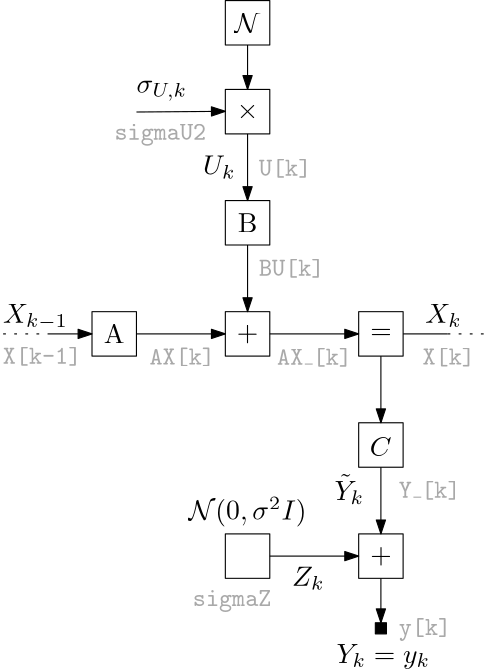 <?xml version="1.0"?>
<!DOCTYPE ipe SYSTEM "ipe.dtd">
<ipe version="70218" creator="Ipe 7.2.28">
<info created="D:20220715071431" modified="D:20240305134433"/>
<ipestyle name="basic">
<symbol name="arrow/arc(spx)">
<path stroke="sym-stroke" fill="sym-stroke" pen="sym-pen">
0 0 m
-1 0.333 l
-1 -0.333 l
h
</path>
</symbol>
<symbol name="arrow/farc(spx)">
<path stroke="sym-stroke" fill="white" pen="sym-pen">
0 0 m
-1 0.333 l
-1 -0.333 l
h
</path>
</symbol>
<symbol name="arrow/ptarc(spx)">
<path stroke="sym-stroke" fill="sym-stroke" pen="sym-pen">
0 0 m
-1 0.333 l
-0.8 0 l
-1 -0.333 l
h
</path>
</symbol>
<symbol name="arrow/fptarc(spx)">
<path stroke="sym-stroke" fill="white" pen="sym-pen">
0 0 m
-1 0.333 l
-0.8 0 l
-1 -0.333 l
h
</path>
</symbol>
<symbol name="mark/circle(sx)" transformations="translations">
<path fill="sym-stroke">
0.6 0 0 0.6 0 0 e
0.4 0 0 0.4 0 0 e
</path>
</symbol>
<symbol name="mark/disk(sx)" transformations="translations">
<path fill="sym-stroke">
0.6 0 0 0.6 0 0 e
</path>
</symbol>
<symbol name="mark/fdisk(sfx)" transformations="translations">
<group>
<path fill="sym-fill">
0.5 0 0 0.5 0 0 e
</path>
<path fill="sym-stroke" fillrule="eofill">
0.6 0 0 0.6 0 0 e
0.4 0 0 0.4 0 0 e
</path>
</group>
</symbol>
<symbol name="mark/box(sx)" transformations="translations">
<path fill="sym-stroke" fillrule="eofill">
-0.6 -0.6 m
0.6 -0.6 l
0.6 0.6 l
-0.6 0.6 l
h
-0.4 -0.4 m
0.4 -0.4 l
0.4 0.4 l
-0.4 0.4 l
h
</path>
</symbol>
<symbol name="mark/square(sx)" transformations="translations">
<path fill="sym-stroke">
-0.6 -0.6 m
0.6 -0.6 l
0.6 0.6 l
-0.6 0.6 l
h
</path>
</symbol>
<symbol name="mark/fsquare(sfx)" transformations="translations">
<group>
<path fill="sym-fill">
-0.5 -0.5 m
0.5 -0.5 l
0.5 0.5 l
-0.5 0.5 l
h
</path>
<path fill="sym-stroke" fillrule="eofill">
-0.6 -0.6 m
0.6 -0.6 l
0.6 0.6 l
-0.6 0.6 l
h
-0.4 -0.4 m
0.4 -0.4 l
0.4 0.4 l
-0.4 0.4 l
h
</path>
</group>
</symbol>
<symbol name="mark/cross(sx)" transformations="translations">
<group>
<path fill="sym-stroke">
-0.43 -0.57 m
0.57 0.43 l
0.43 0.57 l
-0.57 -0.43 l
h
</path>
<path fill="sym-stroke">
-0.43 0.57 m
0.57 -0.43 l
0.43 -0.57 l
-0.57 0.43 l
h
</path>
</group>
</symbol>
<symbol name="arrow/fnormal(spx)">
<path stroke="sym-stroke" fill="white" pen="sym-pen">
0 0 m
-1 0.333 l
-1 -0.333 l
h
</path>
</symbol>
<symbol name="arrow/pointed(spx)">
<path stroke="sym-stroke" fill="sym-stroke" pen="sym-pen">
0 0 m
-1 0.333 l
-0.8 0 l
-1 -0.333 l
h
</path>
</symbol>
<symbol name="arrow/fpointed(spx)">
<path stroke="sym-stroke" fill="white" pen="sym-pen">
0 0 m
-1 0.333 l
-0.8 0 l
-1 -0.333 l
h
</path>
</symbol>
<symbol name="arrow/linear(spx)">
<path stroke="sym-stroke" pen="sym-pen">
-1 0.333 m
0 0 l
-1 -0.333 l
</path>
</symbol>
<symbol name="arrow/fdouble(spx)">
<path stroke="sym-stroke" fill="white" pen="sym-pen">
0 0 m
-1 0.333 l
-1 -0.333 l
h
-1 0 m
-2 0.333 l
-2 -0.333 l
h
</path>
</symbol>
<symbol name="arrow/double(spx)">
<path stroke="sym-stroke" fill="sym-stroke" pen="sym-pen">
0 0 m
-1 0.333 l
-1 -0.333 l
h
-1 0 m
-2 0.333 l
-2 -0.333 l
h
</path>
</symbol>
<symbol name="arrow/mid-normal(spx)">
<path stroke="sym-stroke" fill="sym-stroke" pen="sym-pen">
0.5 0 m
-0.5 0.333 l
-0.5 -0.333 l
h
</path>
</symbol>
<symbol name="arrow/mid-fnormal(spx)">
<path stroke="sym-stroke" fill="white" pen="sym-pen">
0.5 0 m
-0.5 0.333 l
-0.5 -0.333 l
h
</path>
</symbol>
<symbol name="arrow/mid-pointed(spx)">
<path stroke="sym-stroke" fill="sym-stroke" pen="sym-pen">
0.5 0 m
-0.5 0.333 l
-0.3 0 l
-0.5 -0.333 l
h
</path>
</symbol>
<symbol name="arrow/mid-fpointed(spx)">
<path stroke="sym-stroke" fill="white" pen="sym-pen">
0.5 0 m
-0.5 0.333 l
-0.3 0 l
-0.5 -0.333 l
h
</path>
</symbol>
<symbol name="arrow/mid-double(spx)">
<path stroke="sym-stroke" fill="sym-stroke" pen="sym-pen">
1 0 m
0 0.333 l
0 -0.333 l
h
0 0 m
-1 0.333 l
-1 -0.333 l
h
</path>
</symbol>
<symbol name="arrow/mid-fdouble(spx)">
<path stroke="sym-stroke" fill="white" pen="sym-pen">
1 0 m
0 0.333 l
0 -0.333 l
h
0 0 m
-1 0.333 l
-1 -0.333 l
h
</path>
</symbol>
<anglesize name="22.5 deg" value="22.5"/>
<anglesize name="30 deg" value="30"/>
<anglesize name="45 deg" value="45"/>
<anglesize name="60 deg" value="60"/>
<anglesize name="90 deg" value="90"/>
<arrowsize name="large" value="10"/>
<arrowsize name="small" value="5"/>
<arrowsize name="tiny" value="3"/>
<color name="blue" value="0 0 1"/>
<color name="brown" value="0.647 0.165 0.165"/>
<color name="darkblue" value="0 0 0.545"/>
<color name="darkcyan" value="0 0.545 0.545"/>
<color name="darkgray" value="0.663"/>
<color name="darkgreen" value="0 0.392 0"/>
<color name="darkmagenta" value="0.545 0 0.545"/>
<color name="darkorange" value="1 0.549 0"/>
<color name="darkred" value="0.545 0 0"/>
<color name="gold" value="1 0.843 0"/>
<color name="gray" value="0.745"/>
<color name="green" value="0 1 0"/>
<color name="lightblue" value="0.678 0.847 0.902"/>
<color name="lightcyan" value="0.878 1 1"/>
<color name="lightgray" value="0.827"/>
<color name="lightgreen" value="0.565 0.933 0.565"/>
<color name="lightyellow" value="1 1 0.878"/>
<color name="navy" value="0 0 0.502"/>
<color name="orange" value="1 0.647 0"/>
<color name="pink" value="1 0.753 0.796"/>
<color name="purple" value="0.627 0.125 0.941"/>
<color name="red" value="1 0 0"/>
<color name="seagreen" value="0.18 0.545 0.341"/>
<color name="turquoise" value="0.251 0.878 0.816"/>
<color name="violet" value="0.933 0.51 0.933"/>
<color name="yellow" value="1 1 0"/>
<dashstyle name="dash dot dotted" value="[4 2 1 2 1 2] 0"/>
<dashstyle name="dash dotted" value="[4 2 1 2] 0"/>
<dashstyle name="dashed" value="[4] 0"/>
<dashstyle name="dotted" value="[1 3] 0"/>
<gridsize name="1 pts" value="1"/>
<gridsize name="10 pts (~3.5 mm)" value="10"/>
<gridsize name="14 pts (~5 mm)" value="14"/>
<gridsize name="16 pts (~6 mm)" value="16"/>
<gridsize name="2 pts" value="2"/>
<gridsize name="20 pts (~7 mm)" value="20"/>
<gridsize name="28 pts (~10 mm)" value="28"/>
<gridsize name="32 pts (~12 mm)" value="32"/>
<gridsize name="4 pts" value="4"/>
<gridsize name="56 pts (~20 mm)" value="56"/>
<gridsize name="8 pts (~3 mm)" value="8"/>
<opacity name="10%" value="0.1"/>
<opacity name="30%" value="0.3"/>
<opacity name="50%" value="0.5"/>
<opacity name="75%" value="0.75"/>
<pen name="fat" value="1.2"/>
<pen name="heavier" value="0.8"/>
<pen name="ultrafat" value="2"/>
<symbolsize name="large" value="5"/>
<symbolsize name="small" value="2"/>
<symbolsize name="tiny" value="1.1"/>
<textsize name="Huge" value="\Huge"/>
<textsize name="LARGE" value="\LARGE"/>
<textsize name="Large" value="\Large"/>
<textsize name="footnote" value="\footnotesize"/>
<textsize name="huge" value="\huge"/>
<textsize name="large" value="\large"/>
<textsize name="small" value="\small"/>
<textsize name="tiny" value="\tiny"/>
<textstyle name="center" begin="\begin{center}" end="\end{center}"/>
<textstyle name="item" begin="\begin{itemize}\item{}" end="\end{itemize}"/>
<textstyle name="itemize" begin="\begin{itemize}" end="\end{itemize}"/>
<tiling name="falling" angle="-60" step="4" width="1"/>
<tiling name="rising" angle="30" step="4" width="1"/>
</ipestyle>
<page>
<layer name="alpha"/>
<view layers="alpha" active="alpha"/>
<path layer="alpha" stroke="black">
128 688 m
128 672 l
144 672 l
144 688 l
h
</path>
<path stroke="black" arrow="normal/small">
144 680 m
176 680 l
</path>
<path stroke="black">
176 688 m
176 672 l
192 672 l
192 688 l
h
</path>
<path stroke="black">
224 688 m
224 672 l
240 672 l
240 688 l
h
</path>
<path matrix="1 0 0 1 0 8" stroke="black">
224 640 m
224 624 l
240 624 l
240 640 l
h
</path>
<path matrix="1 0 0 1 0 -8" stroke="black">
176 736 m
176 720 l
192 720 l
192 736 l
h
</path>
<path matrix="1 0 0 1 0 -16" stroke="black">
176 784 m
176 768 l
192 768 l
192 784 l
h
</path>
<path matrix="1 0 0 1 0 16" stroke="black">
224 592 m
224 576 l
240 576 l
240 592 l
h
</path>
<path matrix="1 0 0 1 0 16" stroke="black">
176 592 m
176 576 l
192 576 l
192 592 l
h
</path>
<path stroke="black" arrow="normal/small">
192 680 m
224 680 l
</path>
<path matrix="1 0 0 0.75 0 168" stroke="black" arrow="normal/small">
232 672 m
232 640 l
</path>
<path matrix="1 0 0 0.75 0 164" stroke="black" arrow="normal/small">
232 624 m
232 592 l
</path>
<path matrix="1 0 0 1 0 16" stroke="black" arrow="normal/small">
192 584 m
224 584 l
</path>
<path matrix="1 0 0 0.75 0 172" stroke="black" arrow="normal/small">
184 720 m
184 688 l
</path>
<path matrix="1 0 0 0.75 0 176" stroke="black" arrow="normal/small">
184 768 m
184 736 l
</path>
<path stroke="black">
240 680 m
256 680 l
</path>
<path stroke="black" arrow="normal/small">
112 680 m
128 680 l
</path>
<path stroke="black" dash="dotted">
256 680 m
272 680 l
</path>
<path stroke="black" dash="dotted">
96 680 m
112 680 l
</path>
<path matrix="1 0 0 1 0 16" stroke="black" arrow="normal/small">
232 576 m
232 560 l
</path>
<text matrix="1 0 0 1 -8 -4" transformations="translations" pos="104 688" stroke="black" type="label" width="23.353" height="6.812" depth="2.32" valign="baseline" style="math">X_{k-1}</text>
<text matrix="1 0 0 1 -8 -4" transformations="translations" pos="256 688" stroke="black" type="label" width="16.476" height="6.812" depth="1.49" valign="baseline">$X_k$
</text>
<text matrix="1 0 0 1 -24 -20" transformations="translations" pos="192 760" stroke="black" type="label" width="11.704" height="6.812" depth="1.49" valign="center" style="math">U_k</text>
<text matrix="1 0 0 1 -14 8" transformations="translations" pos="240 616" stroke="black" type="label" width="10.686" height="9.176" depth="1.49" halign="right" valign="center" style="math">\tilde Y_k</text>
<text matrix="1 0 0 1 0 16" transformations="translations" pos="200 576" stroke="black" type="label" width="11.703" height="6.812" depth="1.49" valign="center" style="math">Z_k</text>
<text matrix="1 0 0 1 -24 4" transformations="translations" pos="240 560" stroke="black" type="label" width="33.755" height="6.815" depth="1.93" valign="center" style="math">Y_k = y_k</text>
<text transformations="translations" pos="228 636" stroke="black" type="label" width="7.833" height="6.808" depth="0" valign="baseline" style="math">C</text>
<text matrix="1 0 0 1 4 20" transformations="translations" pos="228 580" stroke="black" type="label" width="7.749" height="5.812" depth="0.83" halign="center" valign="center" style="math">+</text>
<text matrix="1 0 0 1 4 100" transformations="translations" pos="228 580" stroke="black" type="label" width="7.749" height="3.655" depth="0" halign="center" valign="center" style="math">$=$</text>
<text matrix="1 0 0 1 -44 100" transformations="translations" pos="228 580" stroke="black" type="label" width="7.749" height="5.812" depth="0.83" halign="center" valign="center" style="math">$+$</text>
<text matrix="1 0 0 1 -92 100" transformations="translations" pos="228 580" stroke="black" type="label" width="7.472" height="6.808" depth="0" halign="center" valign="center" style="math">$A$</text>
<text matrix="1 0 0 1 -44 140" transformations="translations" pos="228 580" stroke="black" type="label" width="7.057" height="6.808" depth="0" halign="center" valign="center" style="math">$B$</text>
<text matrix="1 0 0 1 -44 212" transformations="translations" pos="228 580" stroke="black" type="label" width="9.642" height="6.808" depth="0" halign="center" valign="center" style="math">\mathcal{N}</text>
<text matrix="1 0 0 1 -44 36" transformations="translations" pos="228 580" stroke="black" type="label" width="42.481" height="8.11" depth="2.49" halign="center" valign="center" style="math">\mathcal{N}(0, \sigma^2 I)</text>
<path matrix="1 0 0 1 0 16" stroke="black" fill="black">
230 560 m
230 556 l
234 556 l
234 560 l
h
</path>
<text matrix="1 0 0 1 12 0" transformations="translations" pos="98 672" stroke="darkgray" type="label" width="28.244" height="6.234" depth="0.74" halign="center" valign="center" size="small">\texttt{X[k-1]}</text>
<text matrix="1 0 0 1 62.432 -0.246434" transformations="translations" pos="98 672" stroke="darkgray" type="label" width="23.536" height="6.234" depth="0.74" halign="center" valign="center" size="small">\texttt{AX[k]}</text>
<text matrix="1 0 0 1 158.392 -0.292215" transformations="translations" pos="98 672" stroke="darkgray" type="label" width="18.829" height="6.234" depth="0.74" halign="center" valign="center" size="small">\texttt{X[k]}</text>
<text matrix="1 0 0 1 110.1 -0.326157" transformations="translations" pos="98 672" stroke="darkgray" type="label" width="26.926" height="6.234" depth="0.74" halign="center" valign="center" size="small">\texttt{AX\_[k]}</text>
<text matrix="1 0 0 1 140.432 -48.2464" transformations="translations" pos="98 672" stroke="darkgray" type="label" width="22.218" height="6.234" depth="0.74" valign="center" size="small">\texttt{Y\_[k]}</text>
<text matrix="1 0 0 1 90.1 31.6738" transformations="translations" pos="98 672" stroke="darkgray" type="label" width="23.536" height="6.234" depth="0.74" valign="center" size="small">\texttt{BU[k]}</text>
<text matrix="1 0 0 1 90.1 67.6738" transformations="translations" pos="98 672" stroke="darkgray" type="label" width="18.829" height="6.234" depth="0.74" valign="center" size="small">\texttt{U[k]}</text>
<text matrix="1 0 0 1 80.432 -88.2464" transformations="translations" pos="98 672" stroke="darkgray" type="label" width="28.244" height="5.482" depth="1.99" halign="center" valign="center" size="small">\texttt{sigmaZ}</text>
<text matrix="1 0 0 1 140.432 -98.2464" transformations="translations" pos="98 672" stroke="darkgray" type="label" width="18.829" height="6.229" depth="1.99" valign="center" size="small">\texttt{y[k]}</text>
<path matrix="1 0 0 1 0 16" stroke="black">
176 784 m
176 768 l
192 768 l
192 784 l
h
</path>
<path matrix="1 0 0 0.5 0 400" stroke="black" arrow="normal/small">
184 768 m
184 736 l
</path>
<text matrix="1 0 0 1 -44 180" transformations="translations" pos="228 580" stroke="black" type="label" width="7.749" height="5.812" depth="0.83" halign="center" valign="center" style="math">\times</text>
<path matrix="-0.0312473 0.999878 -0.999914 -0.00781155 917.685 581.897" stroke="black" arrow="normal/small">
184 768 m
184 736 l
</path>
<text matrix="1 0 0 1 -8 -2" transformations="translations" pos="152 766" stroke="black" type="label" width="18.278" height="4.29" depth="2.85" valign="bottom" style="math">\sigma_{U,k}</text>
<text matrix="1 0 0 1 38.1 79.6738" transformations="translations" pos="98 672" stroke="darkgray" type="label" width="32.951" height="5.482" depth="1.99" valign="center" size="small">\texttt{sigmaU2}</text>
</page>
</ipe>
